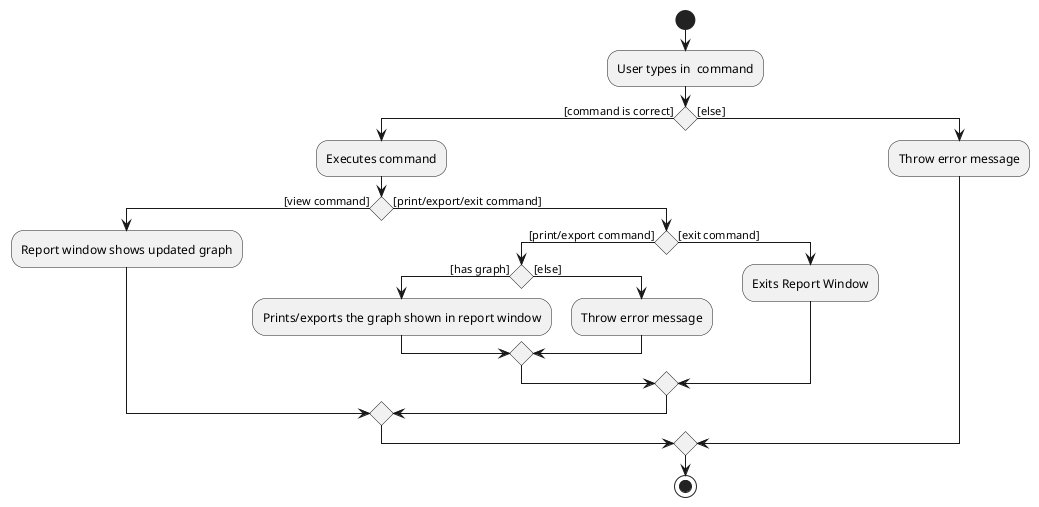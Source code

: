 @startuml
start
:User types in  command;
if () then ([command is correct])
    :Executes command;
     if() then ([view command])
     :Report window shows updated graph;
     else ([print/export/exit command])
            if () then ([print/export command])
             if () then ([has graph])
                :Prints/exports the graph shown in report window;
             else ([else])
                :Throw error message;
              endif
            else ([exit command])
                 :Exits Report Window;
                endif
      endif
else ([else])
    :Throw error message;
endif
stop
@enduml



